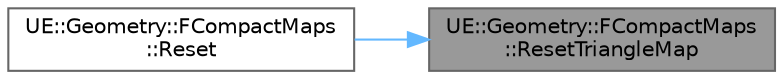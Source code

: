 digraph "UE::Geometry::FCompactMaps::ResetTriangleMap"
{
 // INTERACTIVE_SVG=YES
 // LATEX_PDF_SIZE
  bgcolor="transparent";
  edge [fontname=Helvetica,fontsize=10,labelfontname=Helvetica,labelfontsize=10];
  node [fontname=Helvetica,fontsize=10,shape=box,height=0.2,width=0.4];
  rankdir="RL";
  Node1 [id="Node000001",label="UE::Geometry::FCompactMaps\l::ResetTriangleMap",height=0.2,width=0.4,color="gray40", fillcolor="grey60", style="filled", fontcolor="black",tooltip="Resize triangle map, and optionally initialize with InvalidID."];
  Node1 -> Node2 [id="edge1_Node000001_Node000002",dir="back",color="steelblue1",style="solid",tooltip=" "];
  Node2 [id="Node000002",label="UE::Geometry::FCompactMaps\l::Reset",height=0.2,width=0.4,color="grey40", fillcolor="white", style="filled",URL="$d0/d61/classUE_1_1Geometry_1_1FCompactMaps.html#a6829f1956afab6b1ffcb371561bdc1a8",tooltip="Resize vertex and triangle maps, and initialize with InvalidID."];
}
